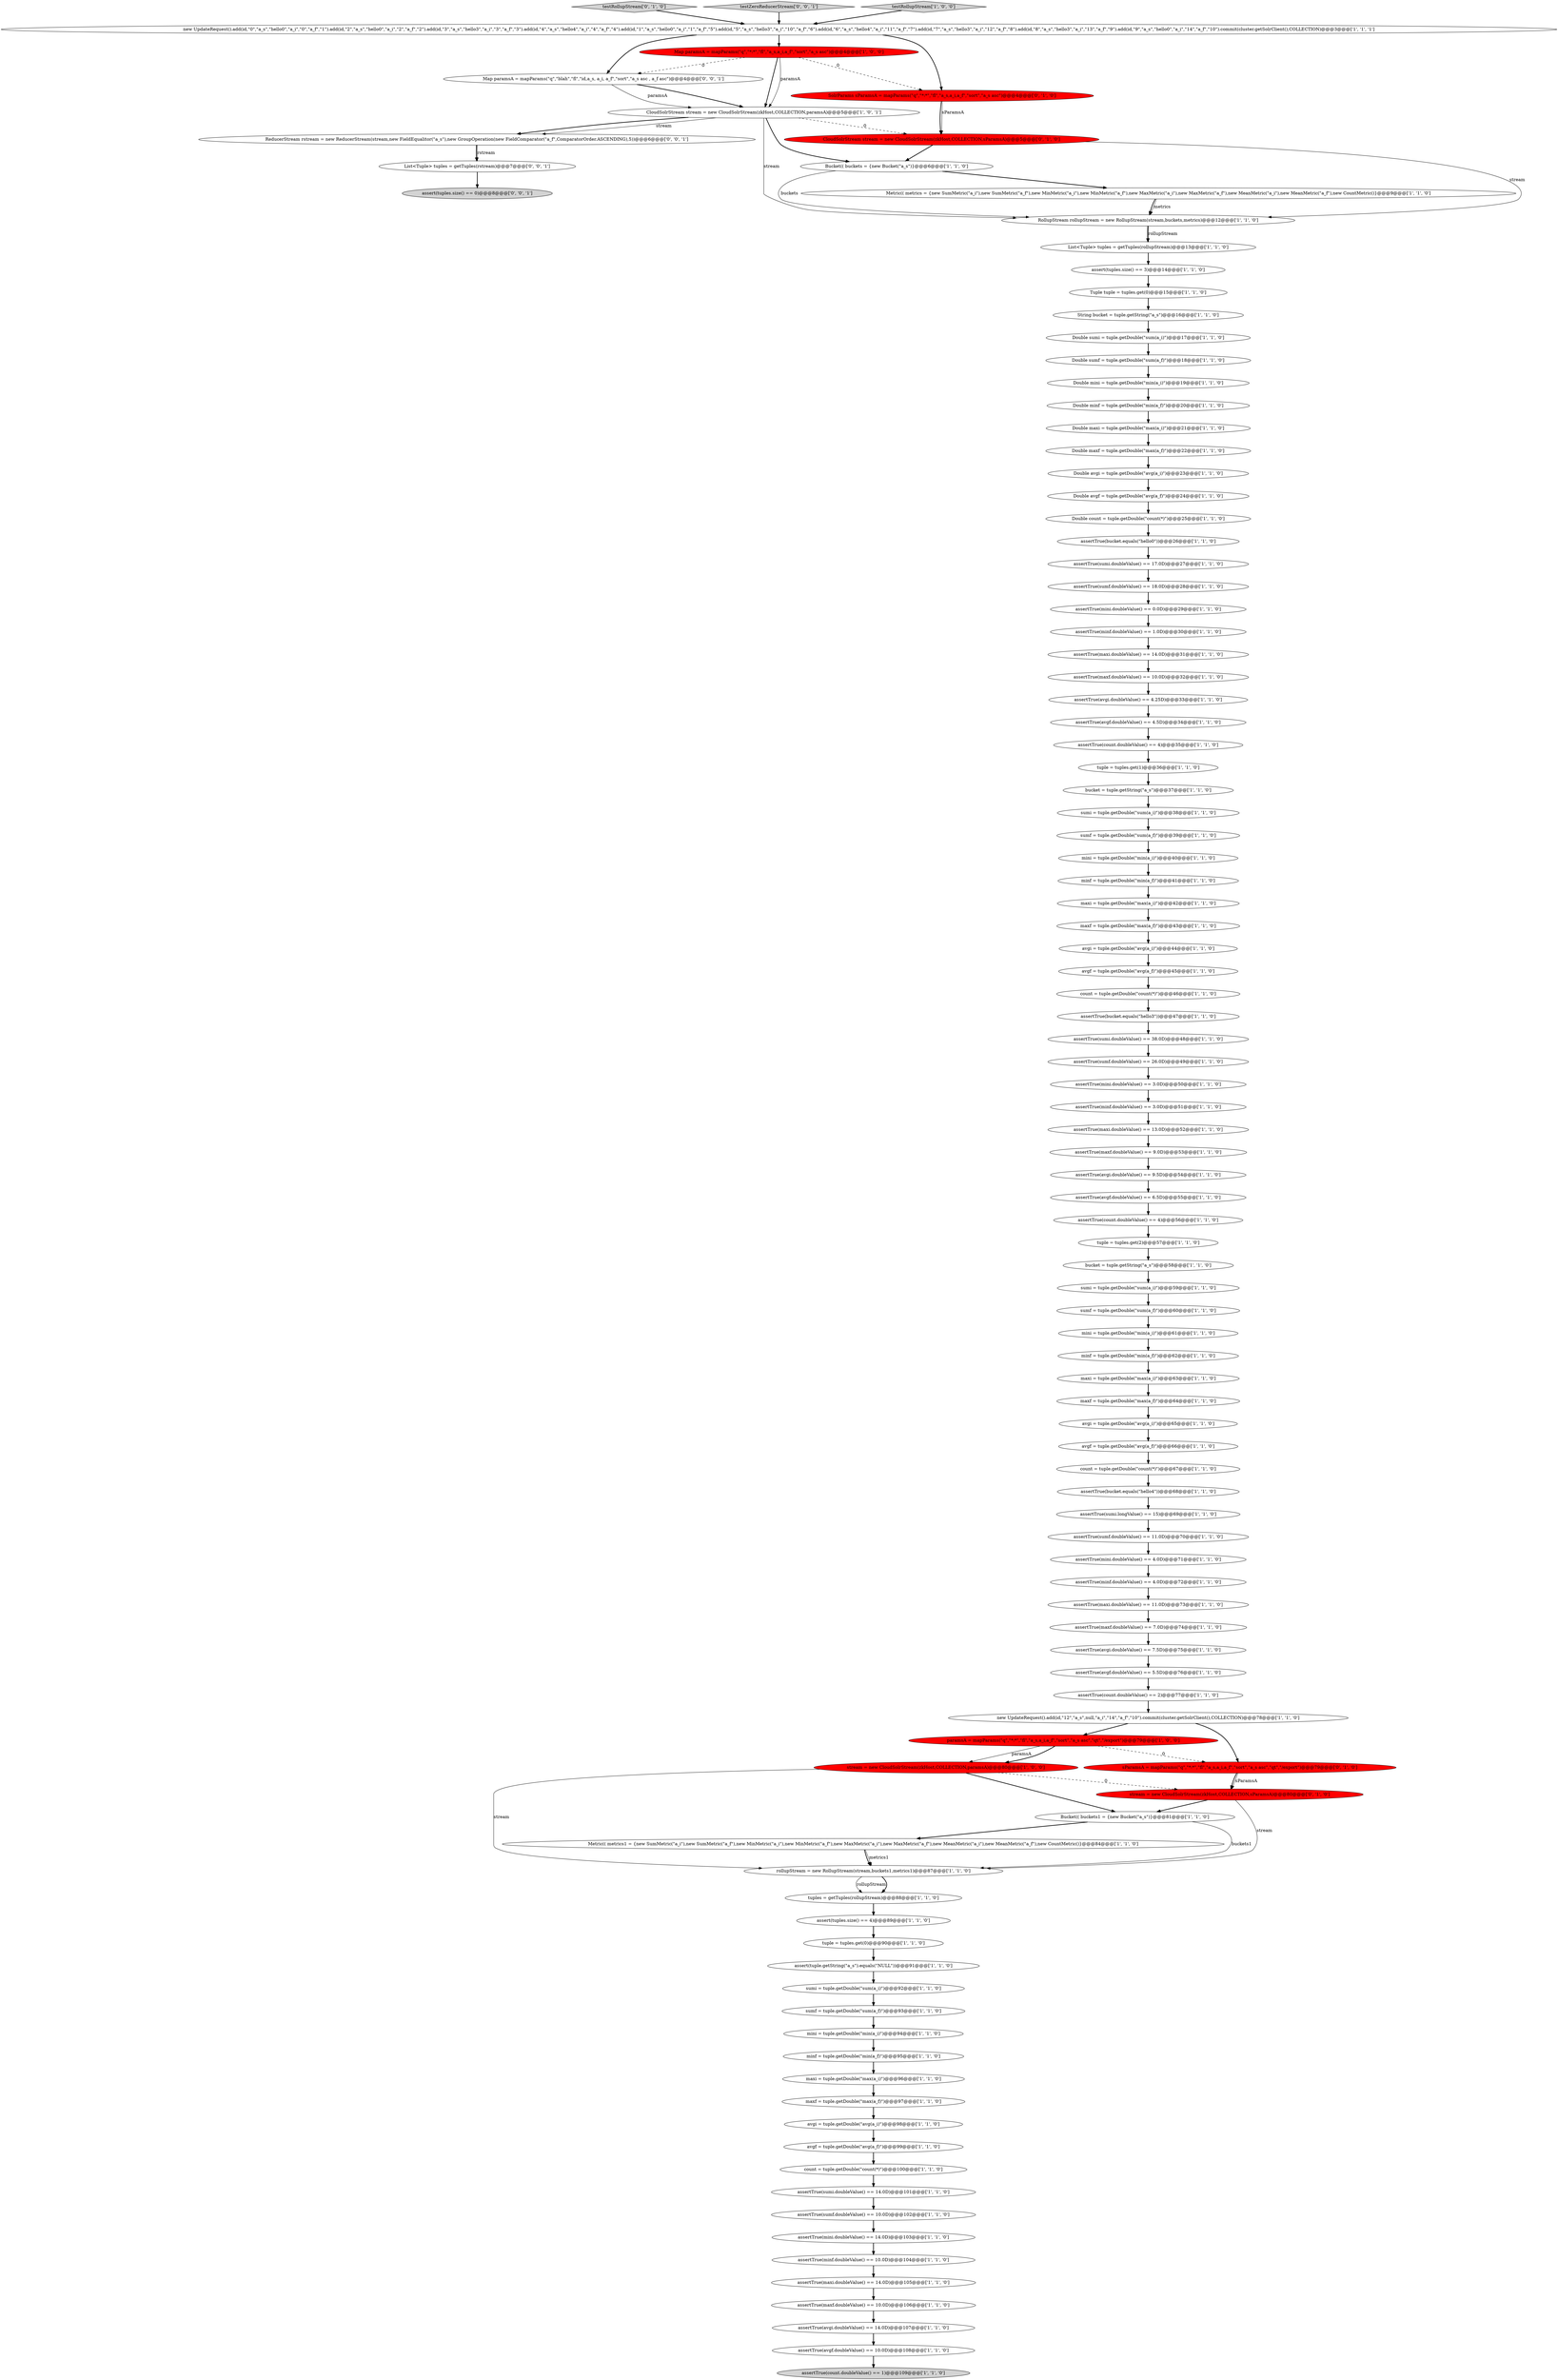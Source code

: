 digraph {
18 [style = filled, label = "Metric(( metrics = {new SumMetric(\"a_i\"),new SumMetric(\"a_f\"),new MinMetric(\"a_i\"),new MinMetric(\"a_f\"),new MaxMetric(\"a_i\"),new MaxMetric(\"a_f\"),new MeanMetric(\"a_i\"),new MeanMetric(\"a_f\"),new CountMetric()}@@@9@@@['1', '1', '0']", fillcolor = white, shape = ellipse image = "AAA0AAABBB1BBB"];
77 [style = filled, label = "mini = tuple.getDouble(\"min(a_i)\")@@@40@@@['1', '1', '0']", fillcolor = white, shape = ellipse image = "AAA0AAABBB1BBB"];
60 [style = filled, label = "assertTrue(maxi.doubleValue() == 14.0D)@@@105@@@['1', '1', '0']", fillcolor = white, shape = ellipse image = "AAA0AAABBB1BBB"];
70 [style = filled, label = "assert(tuple.getString(\"a_s\").equals(\"NULL\"))@@@91@@@['1', '1', '0']", fillcolor = white, shape = ellipse image = "AAA0AAABBB1BBB"];
109 [style = filled, label = "assert(tuples.size() == 0)@@@8@@@['0', '0', '1']", fillcolor = lightgray, shape = ellipse image = "AAA0AAABBB3BBB"];
37 [style = filled, label = "maxf = tuple.getDouble(\"max(a_f)\")@@@43@@@['1', '1', '0']", fillcolor = white, shape = ellipse image = "AAA0AAABBB1BBB"];
64 [style = filled, label = "assertTrue(count.doubleValue() == 2)@@@77@@@['1', '1', '0']", fillcolor = white, shape = ellipse image = "AAA0AAABBB1BBB"];
19 [style = filled, label = "assert(tuples.size() == 3)@@@14@@@['1', '1', '0']", fillcolor = white, shape = ellipse image = "AAA0AAABBB1BBB"];
29 [style = filled, label = "assertTrue(avgi.doubleValue() == 7.5D)@@@75@@@['1', '1', '0']", fillcolor = white, shape = ellipse image = "AAA0AAABBB1BBB"];
54 [style = filled, label = "bucket = tuple.getString(\"a_s\")@@@58@@@['1', '1', '0']", fillcolor = white, shape = ellipse image = "AAA0AAABBB1BBB"];
25 [style = filled, label = "sumi = tuple.getDouble(\"sum(a_i)\")@@@38@@@['1', '1', '0']", fillcolor = white, shape = ellipse image = "AAA0AAABBB1BBB"];
11 [style = filled, label = "sumi = tuple.getDouble(\"sum(a_i)\")@@@59@@@['1', '1', '0']", fillcolor = white, shape = ellipse image = "AAA0AAABBB1BBB"];
79 [style = filled, label = "rollupStream = new RollupStream(stream,buckets1,metrics1)@@@87@@@['1', '1', '0']", fillcolor = white, shape = ellipse image = "AAA0AAABBB1BBB"];
47 [style = filled, label = "Double mini = tuple.getDouble(\"min(a_i)\")@@@19@@@['1', '1', '0']", fillcolor = white, shape = ellipse image = "AAA0AAABBB1BBB"];
102 [style = filled, label = "stream = new CloudSolrStream(zkHost,COLLECTION,sParamsA)@@@80@@@['0', '1', '0']", fillcolor = red, shape = ellipse image = "AAA1AAABBB2BBB"];
63 [style = filled, label = "sumf = tuple.getDouble(\"sum(a_f)\")@@@39@@@['1', '1', '0']", fillcolor = white, shape = ellipse image = "AAA0AAABBB1BBB"];
59 [style = filled, label = "assertTrue(count.doubleValue() == 4)@@@35@@@['1', '1', '0']", fillcolor = white, shape = ellipse image = "AAA0AAABBB1BBB"];
14 [style = filled, label = "minf = tuple.getDouble(\"min(a_f)\")@@@41@@@['1', '1', '0']", fillcolor = white, shape = ellipse image = "AAA0AAABBB1BBB"];
5 [style = filled, label = "Double maxi = tuple.getDouble(\"max(a_i)\")@@@21@@@['1', '1', '0']", fillcolor = white, shape = ellipse image = "AAA0AAABBB1BBB"];
68 [style = filled, label = "assertTrue(avgi.doubleValue() == 4.25D)@@@33@@@['1', '1', '0']", fillcolor = white, shape = ellipse image = "AAA0AAABBB1BBB"];
75 [style = filled, label = "maxf = tuple.getDouble(\"max(a_f)\")@@@97@@@['1', '1', '0']", fillcolor = white, shape = ellipse image = "AAA0AAABBB1BBB"];
84 [style = filled, label = "assertTrue(minf.doubleValue() == 10.0D)@@@104@@@['1', '1', '0']", fillcolor = white, shape = ellipse image = "AAA0AAABBB1BBB"];
26 [style = filled, label = "List<Tuple> tuples = getTuples(rollupStream)@@@13@@@['1', '1', '0']", fillcolor = white, shape = ellipse image = "AAA0AAABBB1BBB"];
33 [style = filled, label = "tuple = tuples.get(0)@@@90@@@['1', '1', '0']", fillcolor = white, shape = ellipse image = "AAA0AAABBB1BBB"];
55 [style = filled, label = "assertTrue(maxi.doubleValue() == 11.0D)@@@73@@@['1', '1', '0']", fillcolor = white, shape = ellipse image = "AAA0AAABBB1BBB"];
74 [style = filled, label = "assertTrue(maxf.doubleValue() == 7.0D)@@@74@@@['1', '1', '0']", fillcolor = white, shape = ellipse image = "AAA0AAABBB1BBB"];
9 [style = filled, label = "assertTrue(bucket.equals(\"hello4\"))@@@68@@@['1', '1', '0']", fillcolor = white, shape = ellipse image = "AAA0AAABBB1BBB"];
87 [style = filled, label = "paramsA = mapParams(\"q\",\"*:*\",\"fl\",\"a_s,a_i,a_f\",\"sort\",\"a_s asc\",\"qt\",\"/export\")@@@79@@@['1', '0', '0']", fillcolor = red, shape = ellipse image = "AAA1AAABBB1BBB"];
28 [style = filled, label = "assertTrue(avgf.doubleValue() == 6.5D)@@@55@@@['1', '1', '0']", fillcolor = white, shape = ellipse image = "AAA0AAABBB1BBB"];
39 [style = filled, label = "Bucket(( buckets1 = {new Bucket(\"a_s\")}@@@81@@@['1', '1', '0']", fillcolor = white, shape = ellipse image = "AAA0AAABBB1BBB"];
95 [style = filled, label = "assertTrue(sumi.longValue() == 15)@@@69@@@['1', '1', '0']", fillcolor = white, shape = ellipse image = "AAA0AAABBB1BBB"];
6 [style = filled, label = "assertTrue(minf.doubleValue() == 4.0D)@@@72@@@['1', '1', '0']", fillcolor = white, shape = ellipse image = "AAA0AAABBB1BBB"];
56 [style = filled, label = "avgf = tuple.getDouble(\"avg(a_f)\")@@@45@@@['1', '1', '0']", fillcolor = white, shape = ellipse image = "AAA0AAABBB1BBB"];
36 [style = filled, label = "minf = tuple.getDouble(\"min(a_f)\")@@@62@@@['1', '1', '0']", fillcolor = white, shape = ellipse image = "AAA0AAABBB1BBB"];
85 [style = filled, label = "mini = tuple.getDouble(\"min(a_i)\")@@@94@@@['1', '1', '0']", fillcolor = white, shape = ellipse image = "AAA0AAABBB1BBB"];
15 [style = filled, label = "assertTrue(sumf.doubleValue() == 11.0D)@@@70@@@['1', '1', '0']", fillcolor = white, shape = ellipse image = "AAA0AAABBB1BBB"];
92 [style = filled, label = "assertTrue(sumi.doubleValue() == 17.0D)@@@27@@@['1', '1', '0']", fillcolor = white, shape = ellipse image = "AAA0AAABBB1BBB"];
89 [style = filled, label = "assertTrue(mini.doubleValue() == 4.0D)@@@71@@@['1', '1', '0']", fillcolor = white, shape = ellipse image = "AAA0AAABBB1BBB"];
104 [style = filled, label = "sParamsA = mapParams(\"q\",\"*:*\",\"fl\",\"a_s,a_i,a_f\",\"sort\",\"a_s asc\",\"qt\",\"/export\")@@@79@@@['0', '1', '0']", fillcolor = red, shape = ellipse image = "AAA1AAABBB2BBB"];
94 [style = filled, label = "assertTrue(maxi.doubleValue() == 14.0D)@@@31@@@['1', '1', '0']", fillcolor = white, shape = ellipse image = "AAA0AAABBB1BBB"];
31 [style = filled, label = "tuples = getTuples(rollupStream)@@@88@@@['1', '1', '0']", fillcolor = white, shape = ellipse image = "AAA0AAABBB1BBB"];
27 [style = filled, label = "assertTrue(minf.doubleValue() == 1.0D)@@@30@@@['1', '1', '0']", fillcolor = white, shape = ellipse image = "AAA0AAABBB1BBB"];
88 [style = filled, label = "RollupStream rollupStream = new RollupStream(stream,buckets,metrics)@@@12@@@['1', '1', '0']", fillcolor = white, shape = ellipse image = "AAA0AAABBB1BBB"];
69 [style = filled, label = "assertTrue(mini.doubleValue() == 0.0D)@@@29@@@['1', '1', '0']", fillcolor = white, shape = ellipse image = "AAA0AAABBB1BBB"];
38 [style = filled, label = "avgf = tuple.getDouble(\"avg(a_f)\")@@@66@@@['1', '1', '0']", fillcolor = white, shape = ellipse image = "AAA0AAABBB1BBB"];
83 [style = filled, label = "assertTrue(mini.doubleValue() == 14.0D)@@@103@@@['1', '1', '0']", fillcolor = white, shape = ellipse image = "AAA0AAABBB1BBB"];
101 [style = filled, label = "testRollupStream['0', '1', '0']", fillcolor = lightgray, shape = diamond image = "AAA0AAABBB2BBB"];
66 [style = filled, label = "stream = new CloudSolrStream(zkHost,COLLECTION,paramsA)@@@80@@@['1', '0', '0']", fillcolor = red, shape = ellipse image = "AAA1AAABBB1BBB"];
10 [style = filled, label = "assertTrue(maxi.doubleValue() == 13.0D)@@@52@@@['1', '1', '0']", fillcolor = white, shape = ellipse image = "AAA0AAABBB1BBB"];
98 [style = filled, label = "maxf = tuple.getDouble(\"max(a_f)\")@@@64@@@['1', '1', '0']", fillcolor = white, shape = ellipse image = "AAA0AAABBB1BBB"];
80 [style = filled, label = "sumi = tuple.getDouble(\"sum(a_i)\")@@@92@@@['1', '1', '0']", fillcolor = white, shape = ellipse image = "AAA0AAABBB1BBB"];
105 [style = filled, label = "List<Tuple> tuples = getTuples(rstream)@@@7@@@['0', '0', '1']", fillcolor = white, shape = ellipse image = "AAA0AAABBB3BBB"];
48 [style = filled, label = "assertTrue(sumi.doubleValue() == 38.0D)@@@48@@@['1', '1', '0']", fillcolor = white, shape = ellipse image = "AAA0AAABBB1BBB"];
50 [style = filled, label = "Metric(( metrics1 = {new SumMetric(\"a_i\"),new SumMetric(\"a_f\"),new MinMetric(\"a_i\"),new MinMetric(\"a_f\"),new MaxMetric(\"a_i\"),new MaxMetric(\"a_f\"),new MeanMetric(\"a_i\"),new MeanMetric(\"a_f\"),new CountMetric()}@@@84@@@['1', '1', '0']", fillcolor = white, shape = ellipse image = "AAA0AAABBB1BBB"];
72 [style = filled, label = "Double avgf = tuple.getDouble(\"avg(a_f)\")@@@24@@@['1', '1', '0']", fillcolor = white, shape = ellipse image = "AAA0AAABBB1BBB"];
8 [style = filled, label = "assertTrue(sumf.doubleValue() == 26.0D)@@@49@@@['1', '1', '0']", fillcolor = white, shape = ellipse image = "AAA0AAABBB1BBB"];
71 [style = filled, label = "new UpdateRequest().add(id,\"12\",\"a_s\",null,\"a_i\",\"14\",\"a_f\",\"10\").commit(cluster.getSolrClient(),COLLECTION)@@@78@@@['1', '1', '0']", fillcolor = white, shape = ellipse image = "AAA0AAABBB1BBB"];
4 [style = filled, label = "avgf = tuple.getDouble(\"avg(a_f)\")@@@99@@@['1', '1', '0']", fillcolor = white, shape = ellipse image = "AAA0AAABBB1BBB"];
53 [style = filled, label = "Double avgi = tuple.getDouble(\"avg(a_i)\")@@@23@@@['1', '1', '0']", fillcolor = white, shape = ellipse image = "AAA0AAABBB1BBB"];
24 [style = filled, label = "Bucket(( buckets = {new Bucket(\"a_s\")}@@@6@@@['1', '1', '0']", fillcolor = white, shape = ellipse image = "AAA0AAABBB1BBB"];
44 [style = filled, label = "assertTrue(avgf.doubleValue() == 5.5D)@@@76@@@['1', '1', '0']", fillcolor = white, shape = ellipse image = "AAA0AAABBB1BBB"];
35 [style = filled, label = "assertTrue(avgi.doubleValue() == 14.0D)@@@107@@@['1', '1', '0']", fillcolor = white, shape = ellipse image = "AAA0AAABBB1BBB"];
61 [style = filled, label = "assertTrue(avgi.doubleValue() == 9.5D)@@@54@@@['1', '1', '0']", fillcolor = white, shape = ellipse image = "AAA0AAABBB1BBB"];
65 [style = filled, label = "assertTrue(sumi.doubleValue() == 14.0D)@@@101@@@['1', '1', '0']", fillcolor = white, shape = ellipse image = "AAA0AAABBB1BBB"];
13 [style = filled, label = "minf = tuple.getDouble(\"min(a_f)\")@@@95@@@['1', '1', '0']", fillcolor = white, shape = ellipse image = "AAA0AAABBB1BBB"];
43 [style = filled, label = "Double count = tuple.getDouble(\"count(*)\")@@@25@@@['1', '1', '0']", fillcolor = white, shape = ellipse image = "AAA0AAABBB1BBB"];
93 [style = filled, label = "Double sumf = tuple.getDouble(\"sum(a_f)\")@@@18@@@['1', '1', '0']", fillcolor = white, shape = ellipse image = "AAA0AAABBB1BBB"];
106 [style = filled, label = "testZeroReducerStream['0', '0', '1']", fillcolor = lightgray, shape = diamond image = "AAA0AAABBB3BBB"];
108 [style = filled, label = "ReducerStream rstream = new ReducerStream(stream,new FieldEqualitor(\"a_s\"),new GroupOperation(new FieldComparator(\"a_f\",ComparatorOrder.ASCENDING),5))@@@6@@@['0', '0', '1']", fillcolor = white, shape = ellipse image = "AAA0AAABBB3BBB"];
2 [style = filled, label = "assertTrue(bucket.equals(\"hello3\"))@@@47@@@['1', '1', '0']", fillcolor = white, shape = ellipse image = "AAA0AAABBB1BBB"];
107 [style = filled, label = "Map paramsA = mapParams(\"q\",\"blah\",\"fl\",\"id,a_s, a_i, a_f\",\"sort\",\"a_s asc , a_f asc\")@@@4@@@['0', '0', '1']", fillcolor = white, shape = ellipse image = "AAA0AAABBB3BBB"];
3 [style = filled, label = "maxi = tuple.getDouble(\"max(a_i)\")@@@96@@@['1', '1', '0']", fillcolor = white, shape = ellipse image = "AAA0AAABBB1BBB"];
46 [style = filled, label = "tuple = tuples.get(2)@@@57@@@['1', '1', '0']", fillcolor = white, shape = ellipse image = "AAA0AAABBB1BBB"];
97 [style = filled, label = "assertTrue(count.doubleValue() == 1)@@@109@@@['1', '1', '0']", fillcolor = lightgray, shape = ellipse image = "AAA0AAABBB1BBB"];
67 [style = filled, label = "maxi = tuple.getDouble(\"max(a_i)\")@@@42@@@['1', '1', '0']", fillcolor = white, shape = ellipse image = "AAA0AAABBB1BBB"];
57 [style = filled, label = "assertTrue(minf.doubleValue() == 3.0D)@@@51@@@['1', '1', '0']", fillcolor = white, shape = ellipse image = "AAA0AAABBB1BBB"];
16 [style = filled, label = "CloudSolrStream stream = new CloudSolrStream(zkHost,COLLECTION,paramsA)@@@5@@@['1', '0', '1']", fillcolor = white, shape = ellipse image = "AAA0AAABBB1BBB"];
12 [style = filled, label = "Double maxf = tuple.getDouble(\"max(a_f)\")@@@22@@@['1', '1', '0']", fillcolor = white, shape = ellipse image = "AAA0AAABBB1BBB"];
82 [style = filled, label = "assertTrue(avgf.doubleValue() == 10.0D)@@@108@@@['1', '1', '0']", fillcolor = white, shape = ellipse image = "AAA0AAABBB1BBB"];
21 [style = filled, label = "mini = tuple.getDouble(\"min(a_i)\")@@@61@@@['1', '1', '0']", fillcolor = white, shape = ellipse image = "AAA0AAABBB1BBB"];
58 [style = filled, label = "assertTrue(maxf.doubleValue() == 9.0D)@@@53@@@['1', '1', '0']", fillcolor = white, shape = ellipse image = "AAA0AAABBB1BBB"];
81 [style = filled, label = "assertTrue(sumf.doubleValue() == 18.0D)@@@28@@@['1', '1', '0']", fillcolor = white, shape = ellipse image = "AAA0AAABBB1BBB"];
1 [style = filled, label = "testRollupStream['1', '0', '0']", fillcolor = lightgray, shape = diamond image = "AAA0AAABBB1BBB"];
99 [style = filled, label = "assert(tuples.size() == 4)@@@89@@@['1', '1', '0']", fillcolor = white, shape = ellipse image = "AAA0AAABBB1BBB"];
45 [style = filled, label = "assertTrue(bucket.equals(\"hello0\"))@@@26@@@['1', '1', '0']", fillcolor = white, shape = ellipse image = "AAA0AAABBB1BBB"];
49 [style = filled, label = "assertTrue(count.doubleValue() == 4)@@@56@@@['1', '1', '0']", fillcolor = white, shape = ellipse image = "AAA0AAABBB1BBB"];
52 [style = filled, label = "assertTrue(maxf.doubleValue() == 10.0D)@@@106@@@['1', '1', '0']", fillcolor = white, shape = ellipse image = "AAA0AAABBB1BBB"];
40 [style = filled, label = "Tuple tuple = tuples.get(0)@@@15@@@['1', '1', '0']", fillcolor = white, shape = ellipse image = "AAA0AAABBB1BBB"];
86 [style = filled, label = "sumf = tuple.getDouble(\"sum(a_f)\")@@@60@@@['1', '1', '0']", fillcolor = white, shape = ellipse image = "AAA0AAABBB1BBB"];
91 [style = filled, label = "tuple = tuples.get(1)@@@36@@@['1', '1', '0']", fillcolor = white, shape = ellipse image = "AAA0AAABBB1BBB"];
103 [style = filled, label = "CloudSolrStream stream = new CloudSolrStream(zkHost,COLLECTION,sParamsA)@@@5@@@['0', '1', '0']", fillcolor = red, shape = ellipse image = "AAA1AAABBB2BBB"];
76 [style = filled, label = "new UpdateRequest().add(id,\"0\",\"a_s\",\"hello0\",\"a_i\",\"0\",\"a_f\",\"1\").add(id,\"2\",\"a_s\",\"hello0\",\"a_i\",\"2\",\"a_f\",\"2\").add(id,\"3\",\"a_s\",\"hello3\",\"a_i\",\"3\",\"a_f\",\"3\").add(id,\"4\",\"a_s\",\"hello4\",\"a_i\",\"4\",\"a_f\",\"4\").add(id,\"1\",\"a_s\",\"hello0\",\"a_i\",\"1\",\"a_f\",\"5\").add(id,\"5\",\"a_s\",\"hello3\",\"a_i\",\"10\",\"a_f\",\"6\").add(id,\"6\",\"a_s\",\"hello4\",\"a_i\",\"11\",\"a_f\",\"7\").add(id,\"7\",\"a_s\",\"hello3\",\"a_i\",\"12\",\"a_f\",\"8\").add(id,\"8\",\"a_s\",\"hello3\",\"a_i\",\"13\",\"a_f\",\"9\").add(id,\"9\",\"a_s\",\"hello0\",\"a_i\",\"14\",\"a_f\",\"10\").commit(cluster.getSolrClient(),COLLECTION)@@@3@@@['1', '1', '1']", fillcolor = white, shape = ellipse image = "AAA0AAABBB1BBB"];
22 [style = filled, label = "Double sumi = tuple.getDouble(\"sum(a_i)\")@@@17@@@['1', '1', '0']", fillcolor = white, shape = ellipse image = "AAA0AAABBB1BBB"];
30 [style = filled, label = "count = tuple.getDouble(\"count(*)\")@@@100@@@['1', '1', '0']", fillcolor = white, shape = ellipse image = "AAA0AAABBB1BBB"];
96 [style = filled, label = "String bucket = tuple.getString(\"a_s\")@@@16@@@['1', '1', '0']", fillcolor = white, shape = ellipse image = "AAA0AAABBB1BBB"];
62 [style = filled, label = "maxi = tuple.getDouble(\"max(a_i)\")@@@63@@@['1', '1', '0']", fillcolor = white, shape = ellipse image = "AAA0AAABBB1BBB"];
90 [style = filled, label = "count = tuple.getDouble(\"count(*)\")@@@46@@@['1', '1', '0']", fillcolor = white, shape = ellipse image = "AAA0AAABBB1BBB"];
23 [style = filled, label = "assertTrue(avgf.doubleValue() == 4.5D)@@@34@@@['1', '1', '0']", fillcolor = white, shape = ellipse image = "AAA0AAABBB1BBB"];
34 [style = filled, label = "count = tuple.getDouble(\"count(*)\")@@@67@@@['1', '1', '0']", fillcolor = white, shape = ellipse image = "AAA0AAABBB1BBB"];
51 [style = filled, label = "assertTrue(sumf.doubleValue() == 10.0D)@@@102@@@['1', '1', '0']", fillcolor = white, shape = ellipse image = "AAA0AAABBB1BBB"];
42 [style = filled, label = "avgi = tuple.getDouble(\"avg(a_i)\")@@@65@@@['1', '1', '0']", fillcolor = white, shape = ellipse image = "AAA0AAABBB1BBB"];
32 [style = filled, label = "avgi = tuple.getDouble(\"avg(a_i)\")@@@98@@@['1', '1', '0']", fillcolor = white, shape = ellipse image = "AAA0AAABBB1BBB"];
73 [style = filled, label = "Map paramsA = mapParams(\"q\",\"*:*\",\"fl\",\"a_s,a_i,a_f\",\"sort\",\"a_s asc\")@@@4@@@['1', '0', '0']", fillcolor = red, shape = ellipse image = "AAA1AAABBB1BBB"];
17 [style = filled, label = "Double minf = tuple.getDouble(\"min(a_f)\")@@@20@@@['1', '1', '0']", fillcolor = white, shape = ellipse image = "AAA0AAABBB1BBB"];
7 [style = filled, label = "sumf = tuple.getDouble(\"sum(a_f)\")@@@93@@@['1', '1', '0']", fillcolor = white, shape = ellipse image = "AAA0AAABBB1BBB"];
41 [style = filled, label = "avgi = tuple.getDouble(\"avg(a_i)\")@@@44@@@['1', '1', '0']", fillcolor = white, shape = ellipse image = "AAA0AAABBB1BBB"];
0 [style = filled, label = "assertTrue(maxf.doubleValue() == 10.0D)@@@32@@@['1', '1', '0']", fillcolor = white, shape = ellipse image = "AAA0AAABBB1BBB"];
78 [style = filled, label = "assertTrue(mini.doubleValue() == 3.0D)@@@50@@@['1', '1', '0']", fillcolor = white, shape = ellipse image = "AAA0AAABBB1BBB"];
20 [style = filled, label = "bucket = tuple.getString(\"a_s\")@@@37@@@['1', '1', '0']", fillcolor = white, shape = ellipse image = "AAA0AAABBB1BBB"];
100 [style = filled, label = "SolrParams sParamsA = mapParams(\"q\",\"*:*\",\"fl\",\"a_s,a_i,a_f\",\"sort\",\"a_s asc\")@@@4@@@['0', '1', '0']", fillcolor = red, shape = ellipse image = "AAA1AAABBB2BBB"];
50->79 [style = solid, label="metrics1"];
82->97 [style = bold, label=""];
70->80 [style = bold, label=""];
83->84 [style = bold, label=""];
12->53 [style = bold, label=""];
34->9 [style = bold, label=""];
9->95 [style = bold, label=""];
107->16 [style = bold, label=""];
79->31 [style = solid, label="rollupStream"];
11->86 [style = bold, label=""];
76->100 [style = bold, label=""];
80->7 [style = bold, label=""];
66->102 [style = dashed, label="0"];
85->13 [style = bold, label=""];
103->88 [style = solid, label="stream"];
14->67 [style = bold, label=""];
18->88 [style = solid, label="metrics"];
25->63 [style = bold, label=""];
65->51 [style = bold, label=""];
55->74 [style = bold, label=""];
30->65 [style = bold, label=""];
76->73 [style = bold, label=""];
21->36 [style = bold, label=""];
91->20 [style = bold, label=""];
46->54 [style = bold, label=""];
100->103 [style = solid, label="sParamsA"];
104->102 [style = bold, label=""];
29->44 [style = bold, label=""];
32->4 [style = bold, label=""];
90->2 [style = bold, label=""];
81->69 [style = bold, label=""];
62->98 [style = bold, label=""];
39->50 [style = bold, label=""];
52->35 [style = bold, label=""];
35->82 [style = bold, label=""];
96->22 [style = bold, label=""];
17->5 [style = bold, label=""];
64->71 [style = bold, label=""];
105->109 [style = bold, label=""];
73->16 [style = bold, label=""];
0->68 [style = bold, label=""];
89->6 [style = bold, label=""];
24->18 [style = bold, label=""];
20->25 [style = bold, label=""];
107->16 [style = solid, label="paramsA"];
43->45 [style = bold, label=""];
86->21 [style = bold, label=""];
72->43 [style = bold, label=""];
36->62 [style = bold, label=""];
18->88 [style = bold, label=""];
87->104 [style = dashed, label="0"];
49->46 [style = bold, label=""];
39->79 [style = solid, label="buckets1"];
103->24 [style = bold, label=""];
1->76 [style = bold, label=""];
63->77 [style = bold, label=""];
3->75 [style = bold, label=""];
61->28 [style = bold, label=""];
23->59 [style = bold, label=""];
42->38 [style = bold, label=""];
104->102 [style = solid, label="sParamsA"];
2->48 [style = bold, label=""];
58->61 [style = bold, label=""];
54->11 [style = bold, label=""];
95->15 [style = bold, label=""];
16->24 [style = bold, label=""];
37->41 [style = bold, label=""];
56->90 [style = bold, label=""];
66->39 [style = bold, label=""];
28->49 [style = bold, label=""];
16->88 [style = solid, label="stream"];
106->76 [style = bold, label=""];
16->108 [style = solid, label="stream"];
84->60 [style = bold, label=""];
92->81 [style = bold, label=""];
40->96 [style = bold, label=""];
100->103 [style = bold, label=""];
26->19 [style = bold, label=""];
33->70 [style = bold, label=""];
16->103 [style = dashed, label="0"];
6->55 [style = bold, label=""];
73->16 [style = solid, label="paramsA"];
93->47 [style = bold, label=""];
101->76 [style = bold, label=""];
108->105 [style = bold, label=""];
8->78 [style = bold, label=""];
71->104 [style = bold, label=""];
76->107 [style = bold, label=""];
69->27 [style = bold, label=""];
24->88 [style = solid, label="buckets"];
53->72 [style = bold, label=""];
38->34 [style = bold, label=""];
59->91 [style = bold, label=""];
88->26 [style = bold, label=""];
88->26 [style = solid, label="rollupStream"];
19->40 [style = bold, label=""];
60->52 [style = bold, label=""];
87->66 [style = solid, label="paramsA"];
31->99 [style = bold, label=""];
98->42 [style = bold, label=""];
15->89 [style = bold, label=""];
94->0 [style = bold, label=""];
74->29 [style = bold, label=""];
102->39 [style = bold, label=""];
77->14 [style = bold, label=""];
51->83 [style = bold, label=""];
41->56 [style = bold, label=""];
108->105 [style = solid, label="rstream"];
48->8 [style = bold, label=""];
71->87 [style = bold, label=""];
102->79 [style = solid, label="stream"];
73->107 [style = dashed, label="0"];
78->57 [style = bold, label=""];
75->32 [style = bold, label=""];
7->85 [style = bold, label=""];
4->30 [style = bold, label=""];
13->3 [style = bold, label=""];
5->12 [style = bold, label=""];
87->66 [style = bold, label=""];
50->79 [style = bold, label=""];
22->93 [style = bold, label=""];
67->37 [style = bold, label=""];
99->33 [style = bold, label=""];
47->17 [style = bold, label=""];
66->79 [style = solid, label="stream"];
79->31 [style = bold, label=""];
57->10 [style = bold, label=""];
73->100 [style = dashed, label="0"];
16->108 [style = bold, label=""];
27->94 [style = bold, label=""];
10->58 [style = bold, label=""];
45->92 [style = bold, label=""];
44->64 [style = bold, label=""];
68->23 [style = bold, label=""];
}
